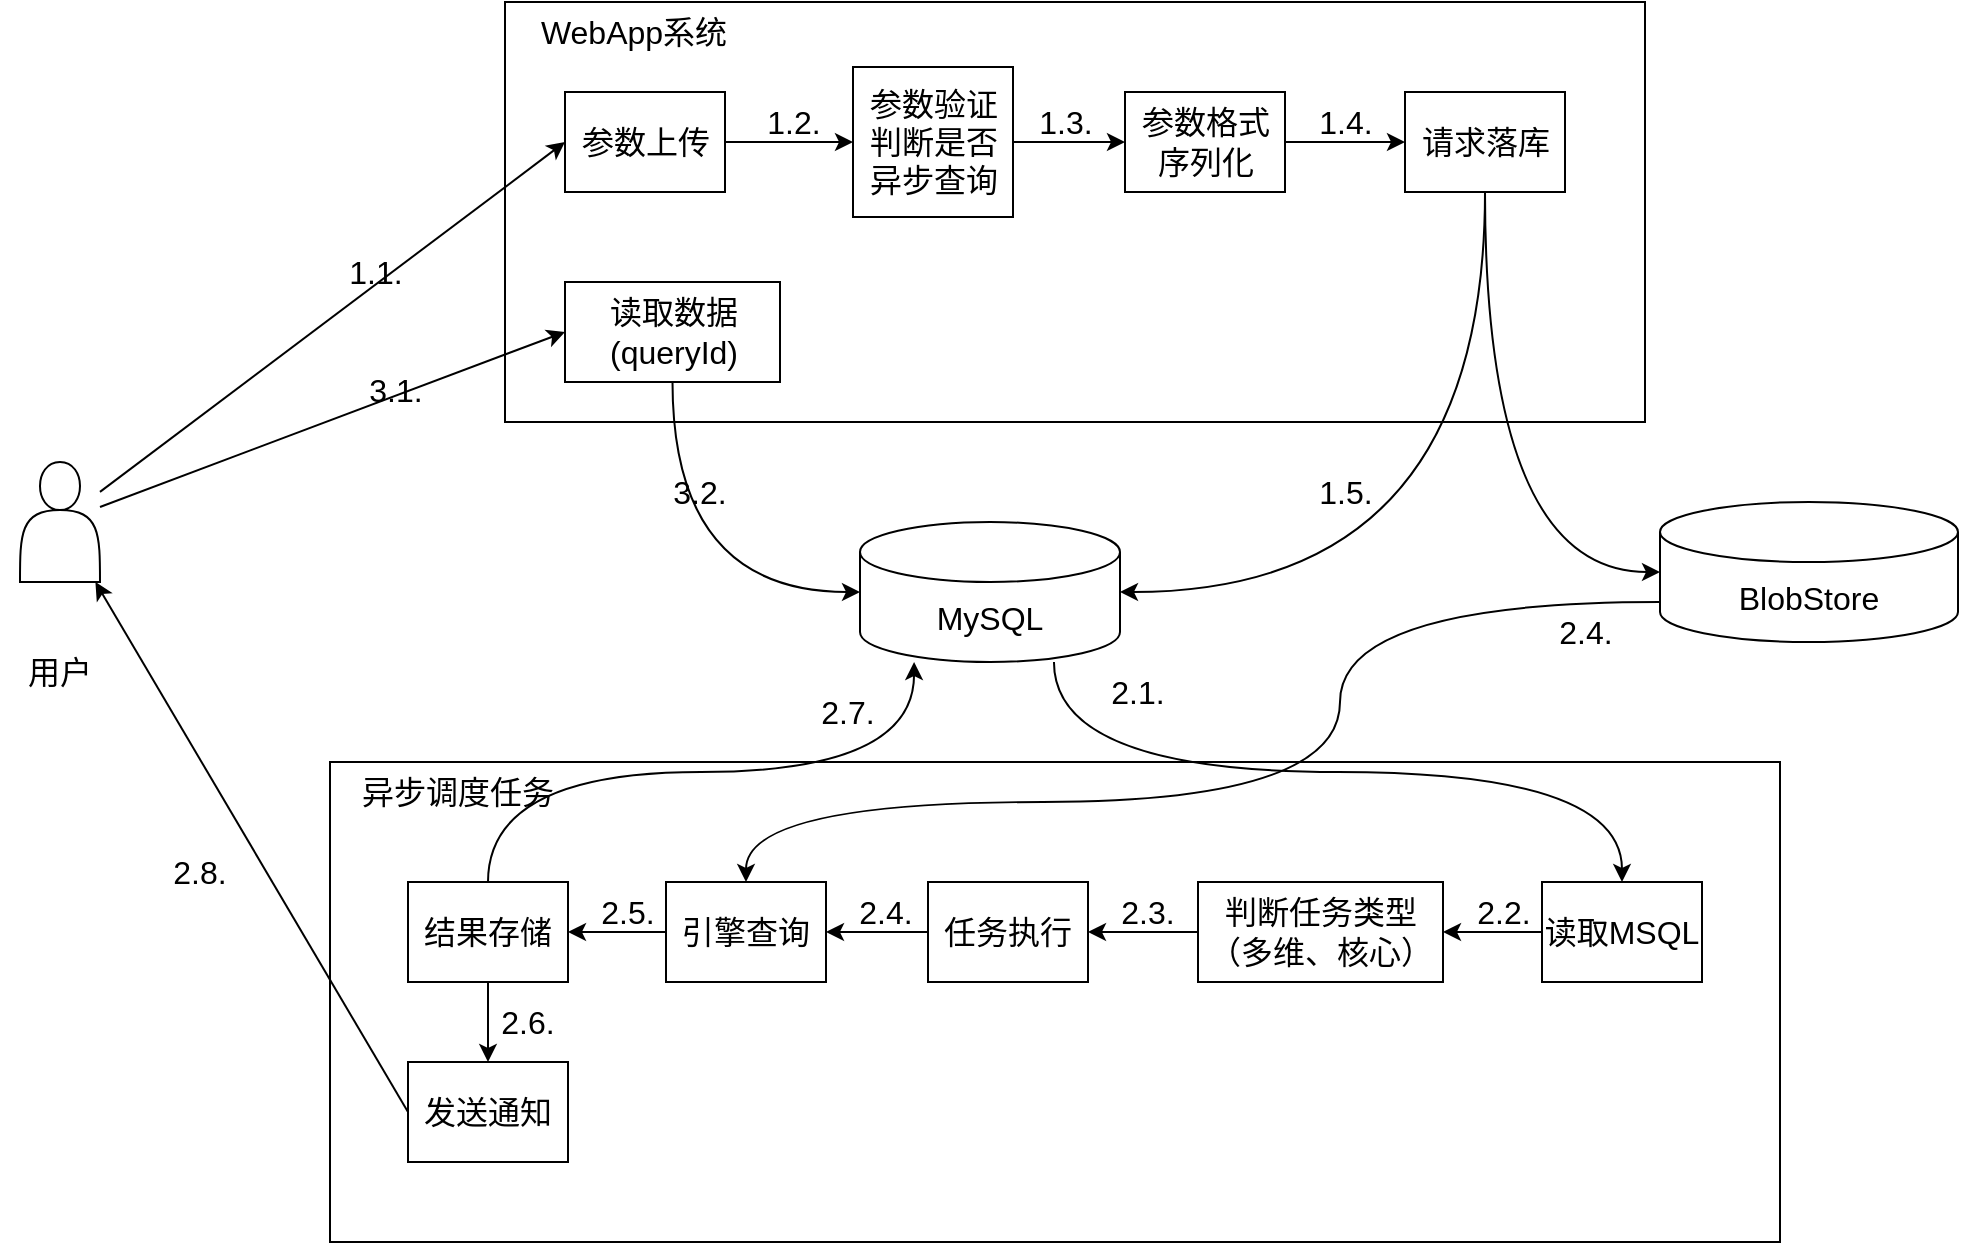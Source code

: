 <mxfile version="20.5.1" type="github">
  <diagram id="cv5yp4E07Ft9xXqj_xwi" name="第 1 页">
    <mxGraphModel dx="2893" dy="1131" grid="1" gridSize="10" guides="1" tooltips="1" connect="1" arrows="1" fold="1" page="1" pageScale="1" pageWidth="827" pageHeight="1169" math="0" shadow="0">
      <root>
        <mxCell id="0" />
        <mxCell id="1" parent="0" />
        <mxCell id="3gmpJjpRYQ7Jl560pdeX-17" value="" style="rounded=0;whiteSpace=wrap;html=1;fontSize=16;" vertex="1" parent="1">
          <mxGeometry x="242.5" y="280" width="570" height="210" as="geometry" />
        </mxCell>
        <mxCell id="3gmpJjpRYQ7Jl560pdeX-21" style="edgeStyle=none;rounded=0;orthogonalLoop=1;jettySize=auto;html=1;entryX=0;entryY=0.5;entryDx=0;entryDy=0;fontSize=16;" edge="1" parent="1" source="3gmpJjpRYQ7Jl560pdeX-18" target="3gmpJjpRYQ7Jl560pdeX-23">
          <mxGeometry relative="1" as="geometry">
            <mxPoint x="260" y="405" as="targetPoint" />
          </mxGeometry>
        </mxCell>
        <mxCell id="3gmpJjpRYQ7Jl560pdeX-54" style="edgeStyle=none;rounded=0;orthogonalLoop=1;jettySize=auto;html=1;entryX=0;entryY=0.5;entryDx=0;entryDy=0;fontSize=16;" edge="1" parent="1" source="3gmpJjpRYQ7Jl560pdeX-18" target="3gmpJjpRYQ7Jl560pdeX-53">
          <mxGeometry relative="1" as="geometry" />
        </mxCell>
        <mxCell id="3gmpJjpRYQ7Jl560pdeX-18" value="" style="shape=actor;whiteSpace=wrap;html=1;fontSize=16;" vertex="1" parent="1">
          <mxGeometry y="510" width="40" height="60" as="geometry" />
        </mxCell>
        <mxCell id="3gmpJjpRYQ7Jl560pdeX-25" style="edgeStyle=none;rounded=0;orthogonalLoop=1;jettySize=auto;html=1;entryX=0;entryY=0.5;entryDx=0;entryDy=0;fontSize=16;" edge="1" parent="1" source="3gmpJjpRYQ7Jl560pdeX-23" target="3gmpJjpRYQ7Jl560pdeX-26">
          <mxGeometry relative="1" as="geometry">
            <mxPoint x="452.876" y="360.528" as="targetPoint" />
          </mxGeometry>
        </mxCell>
        <mxCell id="3gmpJjpRYQ7Jl560pdeX-23" value="参数上传" style="rounded=0;whiteSpace=wrap;html=1;fontSize=16;" vertex="1" parent="1">
          <mxGeometry x="272.5" y="325" width="80" height="50" as="geometry" />
        </mxCell>
        <mxCell id="3gmpJjpRYQ7Jl560pdeX-28" style="edgeStyle=none;rounded=0;orthogonalLoop=1;jettySize=auto;html=1;entryX=0;entryY=0.5;entryDx=0;entryDy=0;fontSize=16;" edge="1" parent="1" source="3gmpJjpRYQ7Jl560pdeX-26" target="3gmpJjpRYQ7Jl560pdeX-27">
          <mxGeometry relative="1" as="geometry" />
        </mxCell>
        <mxCell id="3gmpJjpRYQ7Jl560pdeX-26" value="参数验证判断是否异步查询" style="rounded=0;whiteSpace=wrap;html=1;fontSize=16;" vertex="1" parent="1">
          <mxGeometry x="416.5" y="312.5" width="80" height="75" as="geometry" />
        </mxCell>
        <mxCell id="3gmpJjpRYQ7Jl560pdeX-31" style="edgeStyle=none;rounded=0;orthogonalLoop=1;jettySize=auto;html=1;fontSize=16;" edge="1" parent="1" source="3gmpJjpRYQ7Jl560pdeX-27" target="3gmpJjpRYQ7Jl560pdeX-29">
          <mxGeometry relative="1" as="geometry" />
        </mxCell>
        <mxCell id="3gmpJjpRYQ7Jl560pdeX-27" value="参数格式&lt;br style=&quot;font-size: 16px;&quot;&gt;序列化" style="rounded=0;whiteSpace=wrap;html=1;fontSize=16;" vertex="1" parent="1">
          <mxGeometry x="552.5" y="325" width="80" height="50" as="geometry" />
        </mxCell>
        <mxCell id="3gmpJjpRYQ7Jl560pdeX-33" style="edgeStyle=orthogonalEdgeStyle;rounded=0;orthogonalLoop=1;jettySize=auto;html=1;entryX=1;entryY=0.5;entryDx=0;entryDy=0;entryPerimeter=0;curved=1;fontSize=16;exitX=0.5;exitY=1;exitDx=0;exitDy=0;" edge="1" parent="1" source="3gmpJjpRYQ7Jl560pdeX-29" target="3gmpJjpRYQ7Jl560pdeX-32">
          <mxGeometry relative="1" as="geometry">
            <Array as="points">
              <mxPoint x="733" y="575" />
            </Array>
          </mxGeometry>
        </mxCell>
        <mxCell id="3gmpJjpRYQ7Jl560pdeX-78" style="edgeStyle=orthogonalEdgeStyle;curved=1;rounded=0;orthogonalLoop=1;jettySize=auto;html=1;fontSize=16;entryX=0;entryY=0.5;entryDx=0;entryDy=0;entryPerimeter=0;exitX=0.5;exitY=1;exitDx=0;exitDy=0;" edge="1" parent="1" source="3gmpJjpRYQ7Jl560pdeX-29" target="3gmpJjpRYQ7Jl560pdeX-77">
          <mxGeometry relative="1" as="geometry" />
        </mxCell>
        <mxCell id="3gmpJjpRYQ7Jl560pdeX-29" value="请求落库" style="rounded=0;whiteSpace=wrap;html=1;fontSize=16;" vertex="1" parent="1">
          <mxGeometry x="692.5" y="325" width="80" height="50" as="geometry" />
        </mxCell>
        <mxCell id="3gmpJjpRYQ7Jl560pdeX-32" value="MySQL" style="shape=cylinder3;whiteSpace=wrap;html=1;boundedLbl=1;backgroundOutline=1;size=15;fontSize=16;" vertex="1" parent="1">
          <mxGeometry x="420" y="540" width="130" height="70" as="geometry" />
        </mxCell>
        <mxCell id="3gmpJjpRYQ7Jl560pdeX-35" value="" style="rounded=0;whiteSpace=wrap;html=1;fontSize=16;" vertex="1" parent="1">
          <mxGeometry x="155" y="660" width="725" height="240" as="geometry" />
        </mxCell>
        <mxCell id="3gmpJjpRYQ7Jl560pdeX-50" style="edgeStyle=none;rounded=0;orthogonalLoop=1;jettySize=auto;html=1;fontSize=16;" edge="1" parent="1" source="3gmpJjpRYQ7Jl560pdeX-37" target="3gmpJjpRYQ7Jl560pdeX-48">
          <mxGeometry relative="1" as="geometry" />
        </mxCell>
        <mxCell id="3gmpJjpRYQ7Jl560pdeX-37" value="引擎查询" style="rounded=0;whiteSpace=wrap;html=1;fontSize=16;" vertex="1" parent="1">
          <mxGeometry x="323" y="720" width="80" height="50" as="geometry" />
        </mxCell>
        <mxCell id="3gmpJjpRYQ7Jl560pdeX-45" style="edgeStyle=none;rounded=0;orthogonalLoop=1;jettySize=auto;html=1;fontSize=16;" edge="1" parent="1" source="3gmpJjpRYQ7Jl560pdeX-39" target="3gmpJjpRYQ7Jl560pdeX-37">
          <mxGeometry relative="1" as="geometry" />
        </mxCell>
        <mxCell id="3gmpJjpRYQ7Jl560pdeX-39" value="任务执行" style="rounded=0;whiteSpace=wrap;html=1;fontSize=16;" vertex="1" parent="1">
          <mxGeometry x="454" y="720" width="80" height="50" as="geometry" />
        </mxCell>
        <mxCell id="3gmpJjpRYQ7Jl560pdeX-44" style="edgeStyle=none;rounded=0;orthogonalLoop=1;jettySize=auto;html=1;entryX=1;entryY=0.5;entryDx=0;entryDy=0;fontSize=16;" edge="1" parent="1" source="3gmpJjpRYQ7Jl560pdeX-41" target="3gmpJjpRYQ7Jl560pdeX-39">
          <mxGeometry relative="1" as="geometry" />
        </mxCell>
        <mxCell id="3gmpJjpRYQ7Jl560pdeX-41" value="判断任务类型&lt;br style=&quot;font-size: 16px;&quot;&gt;（多维、核心）" style="rounded=0;whiteSpace=wrap;html=1;fontSize=16;" vertex="1" parent="1">
          <mxGeometry x="589" y="720" width="122.5" height="50" as="geometry" />
        </mxCell>
        <mxCell id="3gmpJjpRYQ7Jl560pdeX-43" style="edgeStyle=none;rounded=0;orthogonalLoop=1;jettySize=auto;html=1;fontSize=16;" edge="1" parent="1" source="3gmpJjpRYQ7Jl560pdeX-42" target="3gmpJjpRYQ7Jl560pdeX-41">
          <mxGeometry relative="1" as="geometry" />
        </mxCell>
        <mxCell id="3gmpJjpRYQ7Jl560pdeX-42" value="读取MSQL" style="rounded=0;whiteSpace=wrap;html=1;fontSize=16;" vertex="1" parent="1">
          <mxGeometry x="761" y="720" width="80" height="50" as="geometry" />
        </mxCell>
        <mxCell id="3gmpJjpRYQ7Jl560pdeX-46" style="edgeStyle=orthogonalEdgeStyle;rounded=0;orthogonalLoop=1;jettySize=auto;html=1;entryX=0.5;entryY=0;entryDx=0;entryDy=0;exitX=0.746;exitY=1;exitDx=0;exitDy=0;exitPerimeter=0;curved=1;fontSize=16;" edge="1" parent="1" source="3gmpJjpRYQ7Jl560pdeX-32" target="3gmpJjpRYQ7Jl560pdeX-42">
          <mxGeometry relative="1" as="geometry">
            <mxPoint x="666.724" y="610" as="sourcePoint" />
          </mxGeometry>
        </mxCell>
        <mxCell id="3gmpJjpRYQ7Jl560pdeX-51" style="edgeStyle=none;rounded=0;orthogonalLoop=1;jettySize=auto;html=1;fontSize=16;" edge="1" parent="1" source="3gmpJjpRYQ7Jl560pdeX-48" target="3gmpJjpRYQ7Jl560pdeX-49">
          <mxGeometry relative="1" as="geometry" />
        </mxCell>
        <mxCell id="3gmpJjpRYQ7Jl560pdeX-52" style="edgeStyle=orthogonalEdgeStyle;rounded=0;orthogonalLoop=1;jettySize=auto;html=1;entryX=0.208;entryY=1;entryDx=0;entryDy=0;entryPerimeter=0;exitX=0.5;exitY=0;exitDx=0;exitDy=0;curved=1;fontSize=16;" edge="1" parent="1" source="3gmpJjpRYQ7Jl560pdeX-48" target="3gmpJjpRYQ7Jl560pdeX-32">
          <mxGeometry relative="1" as="geometry" />
        </mxCell>
        <mxCell id="3gmpJjpRYQ7Jl560pdeX-48" value="结果存储" style="rounded=0;whiteSpace=wrap;html=1;fontSize=16;" vertex="1" parent="1">
          <mxGeometry x="194" y="720" width="80" height="50" as="geometry" />
        </mxCell>
        <mxCell id="3gmpJjpRYQ7Jl560pdeX-49" value="发送通知" style="rounded=0;whiteSpace=wrap;html=1;fontSize=16;" vertex="1" parent="1">
          <mxGeometry x="194" y="810" width="80" height="50" as="geometry" />
        </mxCell>
        <mxCell id="3gmpJjpRYQ7Jl560pdeX-47" style="edgeStyle=none;rounded=0;orthogonalLoop=1;jettySize=auto;html=1;exitX=0;exitY=0.5;exitDx=0;exitDy=0;fontSize=16;" edge="1" parent="1" source="3gmpJjpRYQ7Jl560pdeX-49" target="3gmpJjpRYQ7Jl560pdeX-18">
          <mxGeometry relative="1" as="geometry" />
        </mxCell>
        <mxCell id="3gmpJjpRYQ7Jl560pdeX-55" style="edgeStyle=orthogonalEdgeStyle;rounded=0;orthogonalLoop=1;jettySize=auto;html=1;entryX=0;entryY=0.5;entryDx=0;entryDy=0;entryPerimeter=0;curved=1;fontSize=16;exitX=0.5;exitY=1;exitDx=0;exitDy=0;" edge="1" parent="1" source="3gmpJjpRYQ7Jl560pdeX-53" target="3gmpJjpRYQ7Jl560pdeX-32">
          <mxGeometry relative="1" as="geometry" />
        </mxCell>
        <mxCell id="3gmpJjpRYQ7Jl560pdeX-53" value="读取数据(queryId)" style="rounded=0;whiteSpace=wrap;html=1;fontSize=16;" vertex="1" parent="1">
          <mxGeometry x="272.5" y="420" width="107.5" height="50" as="geometry" />
        </mxCell>
        <mxCell id="3gmpJjpRYQ7Jl560pdeX-57" value="1.1." style="text;html=1;strokeColor=none;fillColor=none;align=center;verticalAlign=middle;whiteSpace=wrap;rounded=0;fontSize=16;" vertex="1" parent="1">
          <mxGeometry x="147.5" y="400" width="60" height="30" as="geometry" />
        </mxCell>
        <mxCell id="3gmpJjpRYQ7Jl560pdeX-58" value="1.2." style="text;html=1;strokeColor=none;fillColor=none;align=center;verticalAlign=middle;whiteSpace=wrap;rounded=0;fontSize=16;" vertex="1" parent="1">
          <mxGeometry x="356.5" y="325" width="60" height="30" as="geometry" />
        </mxCell>
        <mxCell id="3gmpJjpRYQ7Jl560pdeX-59" value="1.3." style="text;html=1;strokeColor=none;fillColor=none;align=center;verticalAlign=middle;whiteSpace=wrap;rounded=0;fontSize=16;" vertex="1" parent="1">
          <mxGeometry x="492.5" y="325" width="60" height="30" as="geometry" />
        </mxCell>
        <mxCell id="3gmpJjpRYQ7Jl560pdeX-60" value="1.4." style="text;html=1;strokeColor=none;fillColor=none;align=center;verticalAlign=middle;whiteSpace=wrap;rounded=0;fontSize=16;" vertex="1" parent="1">
          <mxGeometry x="632.5" y="325" width="60" height="30" as="geometry" />
        </mxCell>
        <mxCell id="3gmpJjpRYQ7Jl560pdeX-61" value="1.5." style="text;html=1;strokeColor=none;fillColor=none;align=center;verticalAlign=middle;whiteSpace=wrap;rounded=0;fontSize=16;" vertex="1" parent="1">
          <mxGeometry x="632.5" y="510" width="60" height="30" as="geometry" />
        </mxCell>
        <mxCell id="3gmpJjpRYQ7Jl560pdeX-62" value="2.1." style="text;html=1;strokeColor=none;fillColor=none;align=center;verticalAlign=middle;whiteSpace=wrap;rounded=0;fontSize=16;" vertex="1" parent="1">
          <mxGeometry x="529" y="610" width="60" height="30" as="geometry" />
        </mxCell>
        <mxCell id="3gmpJjpRYQ7Jl560pdeX-63" value="2.2." style="text;html=1;strokeColor=none;fillColor=none;align=center;verticalAlign=middle;whiteSpace=wrap;rounded=0;fontSize=16;" vertex="1" parent="1">
          <mxGeometry x="711.5" y="720" width="60" height="30" as="geometry" />
        </mxCell>
        <mxCell id="3gmpJjpRYQ7Jl560pdeX-64" value="2.3." style="text;html=1;strokeColor=none;fillColor=none;align=center;verticalAlign=middle;whiteSpace=wrap;rounded=0;fontSize=16;" vertex="1" parent="1">
          <mxGeometry x="534" y="720" width="60" height="30" as="geometry" />
        </mxCell>
        <mxCell id="3gmpJjpRYQ7Jl560pdeX-65" value="2.4." style="text;html=1;strokeColor=none;fillColor=none;align=center;verticalAlign=middle;whiteSpace=wrap;rounded=0;fontSize=16;" vertex="1" parent="1">
          <mxGeometry x="403" y="720" width="60" height="30" as="geometry" />
        </mxCell>
        <mxCell id="3gmpJjpRYQ7Jl560pdeX-66" value="2.5." style="text;html=1;strokeColor=none;fillColor=none;align=center;verticalAlign=middle;whiteSpace=wrap;rounded=0;fontSize=16;" vertex="1" parent="1">
          <mxGeometry x="274" y="720" width="60" height="30" as="geometry" />
        </mxCell>
        <mxCell id="3gmpJjpRYQ7Jl560pdeX-67" value="2.6." style="text;html=1;strokeColor=none;fillColor=none;align=center;verticalAlign=middle;whiteSpace=wrap;rounded=0;fontSize=16;" vertex="1" parent="1">
          <mxGeometry x="224" y="775" width="60" height="30" as="geometry" />
        </mxCell>
        <mxCell id="3gmpJjpRYQ7Jl560pdeX-68" value="2.8." style="text;html=1;strokeColor=none;fillColor=none;align=center;verticalAlign=middle;whiteSpace=wrap;rounded=0;fontSize=16;" vertex="1" parent="1">
          <mxGeometry x="60" y="700" width="60" height="30" as="geometry" />
        </mxCell>
        <mxCell id="3gmpJjpRYQ7Jl560pdeX-69" value="3.1." style="text;html=1;strokeColor=none;fillColor=none;align=center;verticalAlign=middle;whiteSpace=wrap;rounded=0;fontSize=16;" vertex="1" parent="1">
          <mxGeometry x="157.5" y="459" width="60" height="30" as="geometry" />
        </mxCell>
        <mxCell id="3gmpJjpRYQ7Jl560pdeX-72" value="3.2." style="text;html=1;strokeColor=none;fillColor=none;align=center;verticalAlign=middle;whiteSpace=wrap;rounded=0;fontSize=16;" vertex="1" parent="1">
          <mxGeometry x="310" y="510" width="60" height="30" as="geometry" />
        </mxCell>
        <mxCell id="3gmpJjpRYQ7Jl560pdeX-73" value="2.7." style="text;html=1;strokeColor=none;fillColor=none;align=center;verticalAlign=middle;whiteSpace=wrap;rounded=0;fontSize=16;" vertex="1" parent="1">
          <mxGeometry x="384" y="620" width="60" height="30" as="geometry" />
        </mxCell>
        <mxCell id="3gmpJjpRYQ7Jl560pdeX-74" value="用户" style="text;html=1;strokeColor=none;fillColor=none;align=center;verticalAlign=middle;whiteSpace=wrap;rounded=0;fontSize=16;" vertex="1" parent="1">
          <mxGeometry x="-10" y="600" width="60" height="30" as="geometry" />
        </mxCell>
        <mxCell id="3gmpJjpRYQ7Jl560pdeX-75" value="WebApp系统" style="text;html=1;strokeColor=none;fillColor=none;align=center;verticalAlign=middle;whiteSpace=wrap;rounded=0;fontSize=16;" vertex="1" parent="1">
          <mxGeometry x="242.5" y="280" width="127.5" height="30" as="geometry" />
        </mxCell>
        <mxCell id="3gmpJjpRYQ7Jl560pdeX-76" value="异步调度任务" style="text;html=1;strokeColor=none;fillColor=none;align=center;verticalAlign=middle;whiteSpace=wrap;rounded=0;fontSize=16;" vertex="1" parent="1">
          <mxGeometry x="155" y="660" width="127.5" height="30" as="geometry" />
        </mxCell>
        <mxCell id="3gmpJjpRYQ7Jl560pdeX-79" style="edgeStyle=orthogonalEdgeStyle;curved=1;rounded=0;orthogonalLoop=1;jettySize=auto;html=1;fontSize=16;entryX=0.5;entryY=0;entryDx=0;entryDy=0;" edge="1" parent="1" source="3gmpJjpRYQ7Jl560pdeX-77" target="3gmpJjpRYQ7Jl560pdeX-37">
          <mxGeometry relative="1" as="geometry">
            <Array as="points">
              <mxPoint x="660" y="580" />
              <mxPoint x="660" y="680" />
              <mxPoint x="363" y="680" />
            </Array>
          </mxGeometry>
        </mxCell>
        <mxCell id="3gmpJjpRYQ7Jl560pdeX-77" value="BlobStore" style="shape=cylinder3;whiteSpace=wrap;html=1;boundedLbl=1;backgroundOutline=1;size=15;fontSize=16;" vertex="1" parent="1">
          <mxGeometry x="820" y="530" width="149" height="70" as="geometry" />
        </mxCell>
        <mxCell id="3gmpJjpRYQ7Jl560pdeX-80" value="2.4." style="text;html=1;strokeColor=none;fillColor=none;align=center;verticalAlign=middle;whiteSpace=wrap;rounded=0;fontSize=16;" vertex="1" parent="1">
          <mxGeometry x="752.5" y="580" width="60" height="30" as="geometry" />
        </mxCell>
      </root>
    </mxGraphModel>
  </diagram>
</mxfile>
